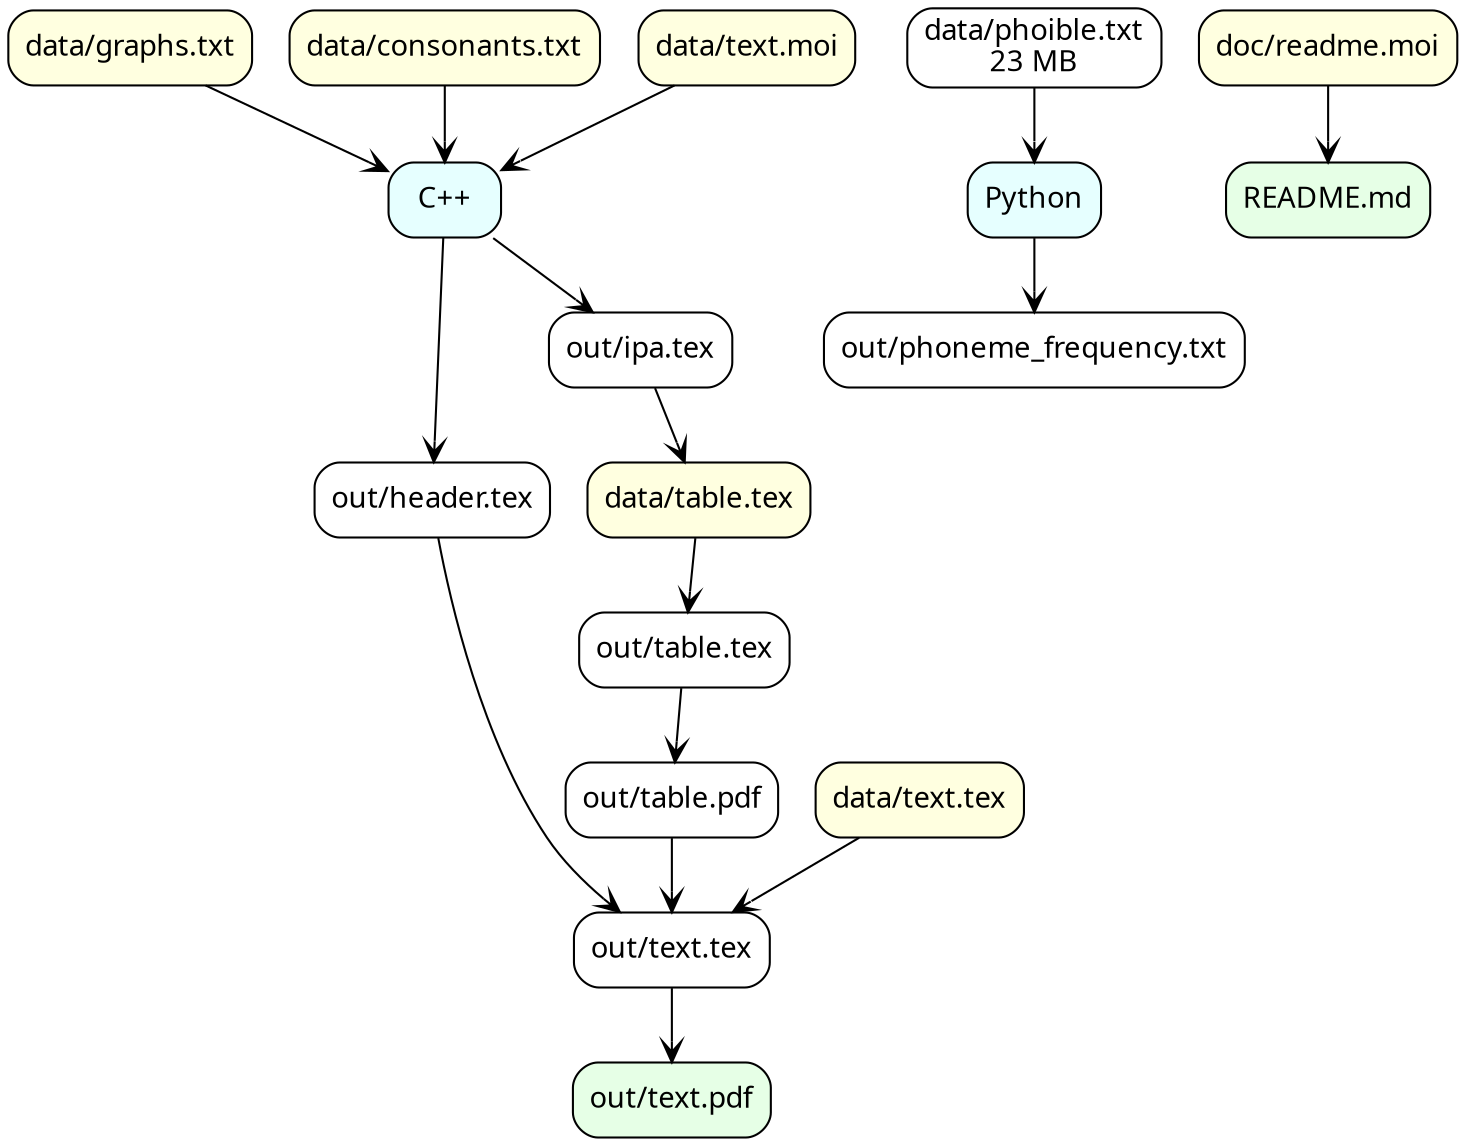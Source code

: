 digraph G {
    node [
        shape=rectangle,
        fontname="CMU Typewriter Text",
        style="rounded,filled", 
        fillcolor="white",
    ];
    edge [arrowhead="open"];

    data_graphs_txt[label="data/graphs.txt", fillcolor="lightyellow"];
    data_consonants_txt[label="data/consonants.txt", fillcolor="lightyellow"];
    C[label="C++", fillcolor=".5 .1 1", fontname="CMU Sans Serif"];
    data_phoible_csv[label="data/phoible.txt\n23 MB"];
    Python[label="Python", fillcolor=".5 .1 1", fontname="CMU Sans Serif"];
    data_text_moi[label="data/text.moi", fillcolor="lightyellow"];
    out_header_tex[label="out/header.tex"];
    out_ipa_tex[label="out/ipa.tex"];
    data_table_tex[label="data/table.tex", fillcolor="lightyellow"];
    out_table_tex[label="out/table.tex"];
    out_table_pdf[label="out/table.pdf"];
    data_text_tex[label="data/text.tex", fillcolor="lightyellow"];
    out_text_tex[label="out/text.tex"];
    doc_readme_moi[label="doc/readme.moi", fillcolor="lightyellow"];
    out_phoneme_frequency_txt[label="out/phoneme_frequency.txt"];
    README_md[label="README.md", fillcolor=".333 .1 1"];
    out_text_pdf[label="out/text.pdf", fillcolor=".333 .1 1"];
    
    data_graphs_txt -> C;
    data_consonants_txt -> C;
    data_phoible_csv -> Python;
    Python -> out_phoneme_frequency_txt;
    C -> out_ipa_tex;
    out_header_tex -> out_text_tex;
    out_ipa_tex -> data_table_tex;
    data_table_tex -> out_table_tex;
    out_table_tex -> out_table_pdf;
    out_table_pdf -> out_text_tex;
    data_text_tex -> out_text_tex;
    out_text_tex -> out_text_pdf;
    doc_readme_moi -> README_md;
    data_text_moi -> C;
    C -> out_header_tex;
}
